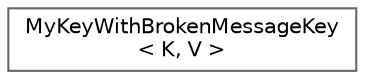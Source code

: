 digraph "类继承关系图"
{
 // LATEX_PDF_SIZE
  bgcolor="transparent";
  edge [fontname=Helvetica,fontsize=10,labelfontname=Helvetica,labelfontsize=10];
  node [fontname=Helvetica,fontsize=10,shape=box,height=0.2,width=0.4];
  rankdir="LR";
  Node0 [id="Node000000",label="MyKeyWithBrokenMessageKey\l\< K, V \>",height=0.2,width=0.4,color="grey40", fillcolor="white", style="filled",URL="$struct_my_key_with_broken_message_key.html",tooltip=" "];
}

